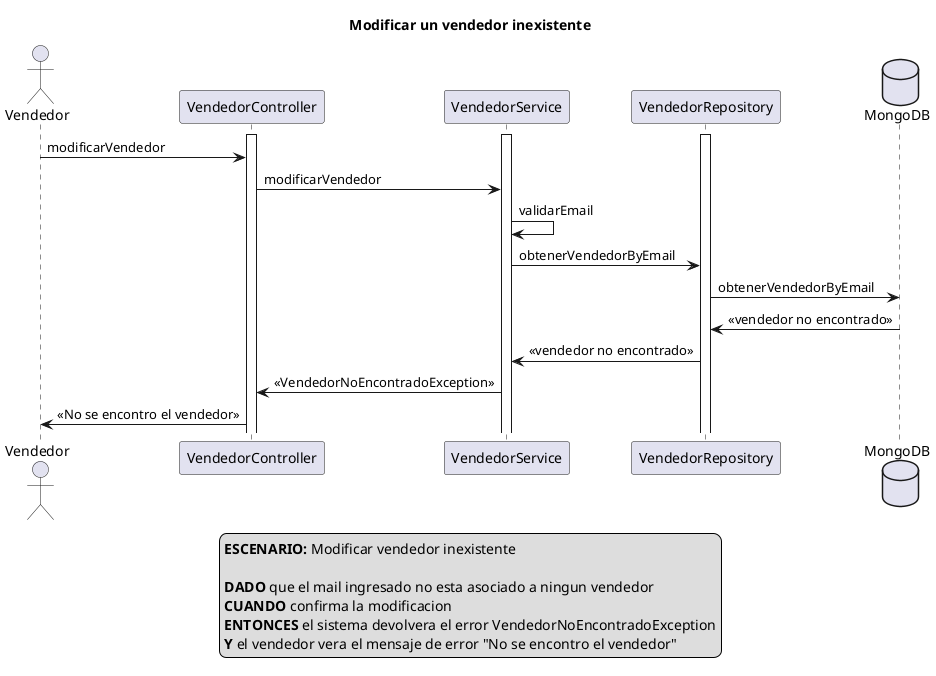 @startuml
actor Vendedor
activate VendedorController
activate VendedorService
activate VendedorRepository
database MongoDB

title Modificar un vendedor inexistente

Vendedor -> VendedorController: modificarVendedor

VendedorController -> VendedorService: modificarVendedor

VendedorService -> VendedorService: validarEmail

VendedorService -> VendedorRepository: obtenerVendedorByEmail

VendedorRepository -> MongoDB: obtenerVendedorByEmail

MongoDB -> VendedorRepository: <<vendedor no encontrado>>

VendedorRepository -> VendedorService: <<vendedor no encontrado>>

VendedorService -> VendedorController: <<VendedorNoEncontradoException>>

VendedorController -> Vendedor: <<No se encontro el vendedor>>

legend
<b>ESCENARIO:</b> Modificar vendedor inexistente

<b>DADO</b> que el mail ingresado no esta asociado a ningun vendedor
<b>CUANDO</b> confirma la modificacion  
<b>ENTONCES</b> el sistema devolvera el error VendedorNoEncontradoException
<b>Y</b> el vendedor vera el mensaje de error "No se encontro el vendedor"
end legend

@enduml